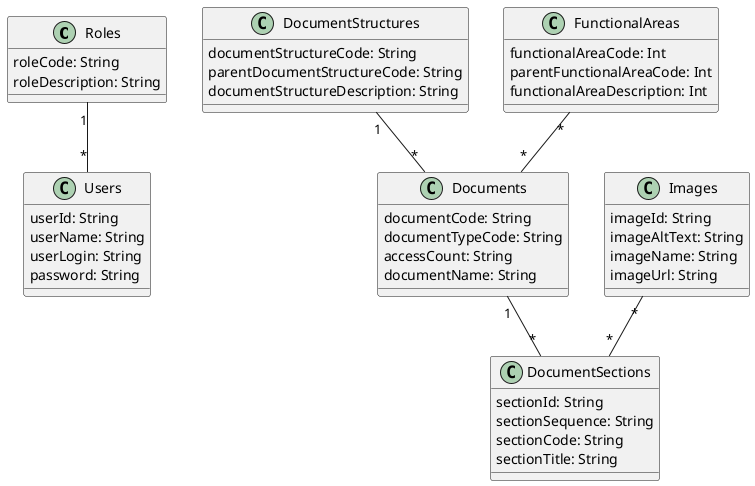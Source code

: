 @startuml "DocumentManagement"


class Roles{
  roleCode: String
  roleDescription: String
}

class Users{
  userId: String
  userName: String
  userLogin: String
  password: String
}

class DocumentStructures{
  documentStructureCode: String
  parentDocumentStructureCode: String
  documentStructureDescription: String
}

class FunctionalAreas{
  functionalAreaCode: Int
  parentFunctionalAreaCode: Int
  functionalAreaDescription: Int
}

class Images{
  imageId: String
  imageAltText: String
  imageName: String
  imageUrl: String
}

class Documents{
  documentCode: String
  documentTypeCode: String
  accessCount: String
  documentName: String
}

class DocumentSections{
  sectionId: String
  sectionSequence: String
  sectionCode: String
  sectionTitle: String
}


Roles "1" -- "*" Users

DocumentStructures "1" -- "*" Documents

FunctionalAreas "*" -- "*" Documents

Images "*" -- "*" DocumentSections

Documents "1" -- "*" DocumentSections



@enduml